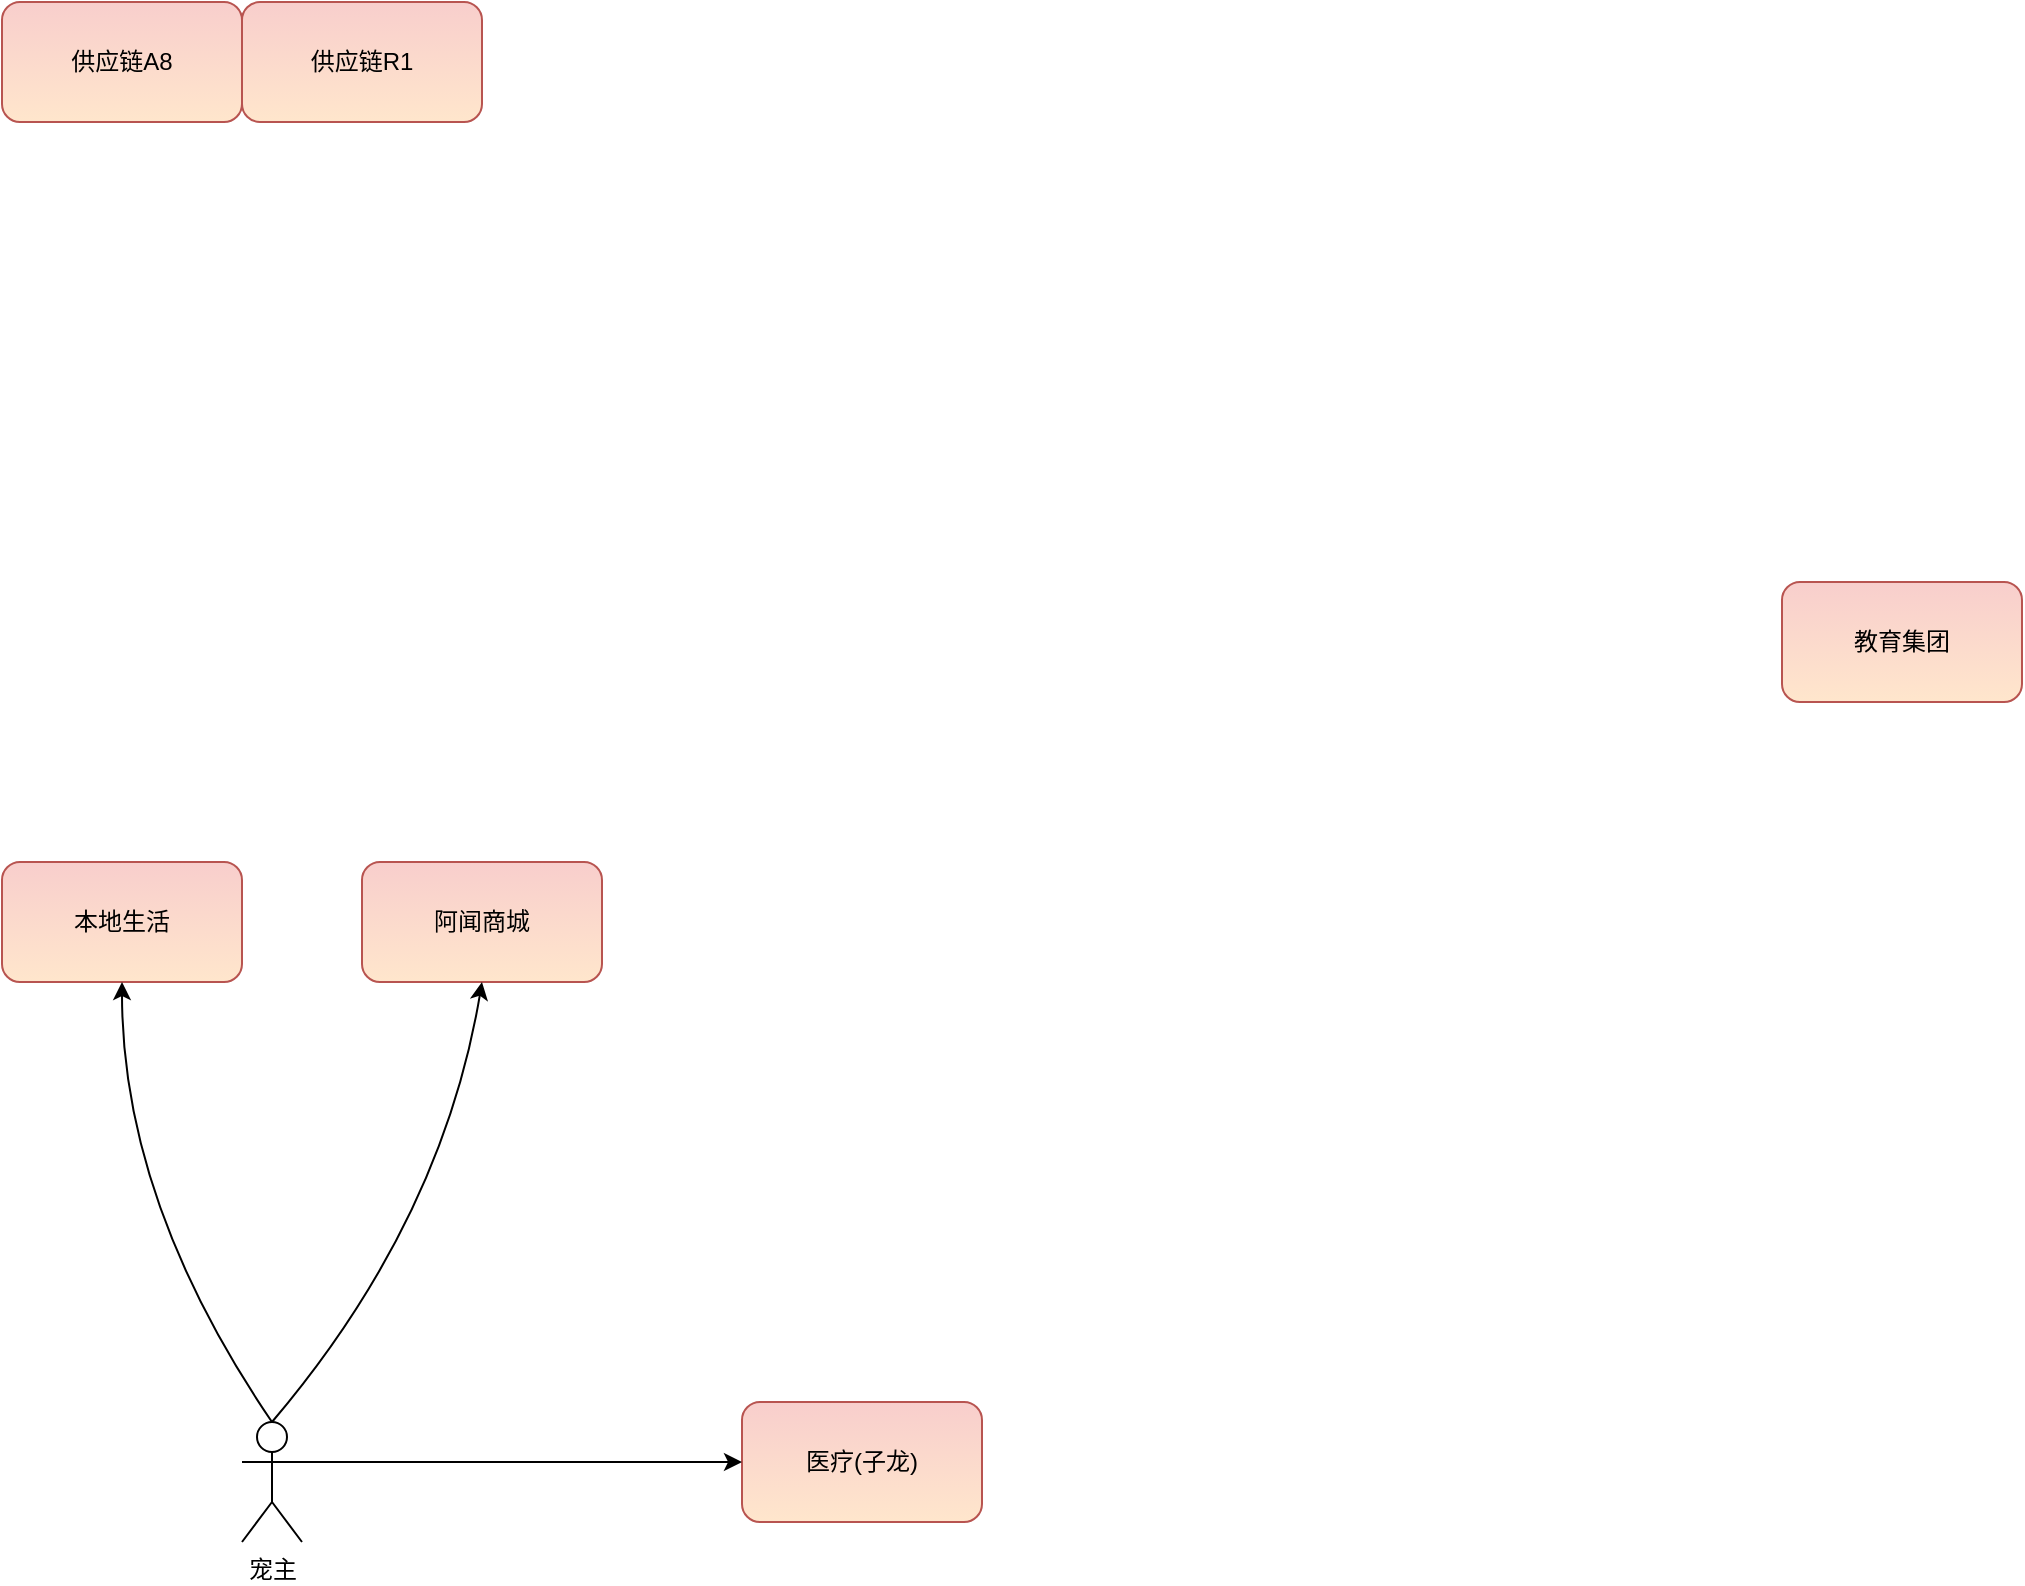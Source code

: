 <mxfile version="14.8.1" type="github">
  <diagram id="vZq6qZyF6otK3MFfsPUS" name="第 1 页">
    <mxGraphModel dx="1426" dy="803" grid="1" gridSize="10" guides="1" tooltips="1" connect="1" arrows="1" fold="1" page="1" pageScale="1" pageWidth="2339" pageHeight="3300" math="0" shadow="0">
      <root>
        <mxCell id="0" />
        <mxCell id="1" parent="0" />
        <mxCell id="hdDguhC78YPENdvZNt3F-1" value="医疗(子龙)" style="rounded=1;whiteSpace=wrap;html=1;fillColor=#f8cecc;strokeColor=#b85450;gradientColor=#FFE6CC;" vertex="1" parent="1">
          <mxGeometry x="480" y="1120" width="120" height="60" as="geometry" />
        </mxCell>
        <mxCell id="hdDguhC78YPENdvZNt3F-2" value="供应链A8" style="rounded=1;whiteSpace=wrap;html=1;fillColor=#f8cecc;strokeColor=#b85450;gradientColor=#FFE6CC;" vertex="1" parent="1">
          <mxGeometry x="110" y="420" width="120" height="60" as="geometry" />
        </mxCell>
        <mxCell id="hdDguhC78YPENdvZNt3F-3" value="教育集团" style="rounded=1;whiteSpace=wrap;html=1;fillColor=#f8cecc;strokeColor=#b85450;gradientColor=#FFE6CC;" vertex="1" parent="1">
          <mxGeometry x="1000" y="710" width="120" height="60" as="geometry" />
        </mxCell>
        <mxCell id="hdDguhC78YPENdvZNt3F-4" value="阿闻商城" style="rounded=1;whiteSpace=wrap;html=1;fillColor=#f8cecc;strokeColor=#b85450;gradientColor=#FFE6CC;" vertex="1" parent="1">
          <mxGeometry x="290" y="850" width="120" height="60" as="geometry" />
        </mxCell>
        <mxCell id="hdDguhC78YPENdvZNt3F-5" value="供应链R1" style="rounded=1;whiteSpace=wrap;html=1;fillColor=#f8cecc;strokeColor=#b85450;gradientColor=#FFE6CC;" vertex="1" parent="1">
          <mxGeometry x="230" y="420" width="120" height="60" as="geometry" />
        </mxCell>
        <mxCell id="hdDguhC78YPENdvZNt3F-6" value="本地生活" style="rounded=1;whiteSpace=wrap;html=1;fillColor=#f8cecc;strokeColor=#b85450;gradientColor=#FFE6CC;" vertex="1" parent="1">
          <mxGeometry x="110" y="850" width="120" height="60" as="geometry" />
        </mxCell>
        <mxCell id="hdDguhC78YPENdvZNt3F-7" value="宠主" style="shape=umlActor;verticalLabelPosition=bottom;verticalAlign=top;html=1;outlineConnect=0;" vertex="1" parent="1">
          <mxGeometry x="230" y="1130" width="30" height="60" as="geometry" />
        </mxCell>
        <mxCell id="hdDguhC78YPENdvZNt3F-10" value="" style="curved=1;endArrow=classic;html=1;exitX=0.5;exitY=0;exitDx=0;exitDy=0;exitPerimeter=0;entryX=0.5;entryY=1;entryDx=0;entryDy=0;" edge="1" parent="1" source="hdDguhC78YPENdvZNt3F-7" target="hdDguhC78YPENdvZNt3F-4">
          <mxGeometry width="50" height="50" relative="1" as="geometry">
            <mxPoint x="200" y="1150" as="sourcePoint" />
            <mxPoint x="250" y="1100" as="targetPoint" />
            <Array as="points">
              <mxPoint x="330" y="1030" />
            </Array>
          </mxGeometry>
        </mxCell>
        <mxCell id="hdDguhC78YPENdvZNt3F-11" value="" style="curved=1;endArrow=classic;html=1;entryX=0.5;entryY=1;entryDx=0;entryDy=0;exitX=0.5;exitY=0;exitDx=0;exitDy=0;exitPerimeter=0;" edge="1" parent="1" source="hdDguhC78YPENdvZNt3F-7" target="hdDguhC78YPENdvZNt3F-6">
          <mxGeometry width="50" height="50" relative="1" as="geometry">
            <mxPoint x="120" y="1100" as="sourcePoint" />
            <mxPoint x="200" y="970" as="targetPoint" />
            <Array as="points">
              <mxPoint x="170" y="1020" />
            </Array>
          </mxGeometry>
        </mxCell>
        <mxCell id="hdDguhC78YPENdvZNt3F-12" value="" style="curved=1;endArrow=classic;html=1;exitX=1;exitY=0.333;exitDx=0;exitDy=0;exitPerimeter=0;entryX=0;entryY=0.5;entryDx=0;entryDy=0;" edge="1" parent="1" source="hdDguhC78YPENdvZNt3F-7" target="hdDguhC78YPENdvZNt3F-1">
          <mxGeometry width="50" height="50" relative="1" as="geometry">
            <mxPoint x="230" y="1190" as="sourcePoint" />
            <mxPoint x="280" y="1140" as="targetPoint" />
            <Array as="points">
              <mxPoint x="370" y="1150" />
            </Array>
          </mxGeometry>
        </mxCell>
      </root>
    </mxGraphModel>
  </diagram>
</mxfile>
